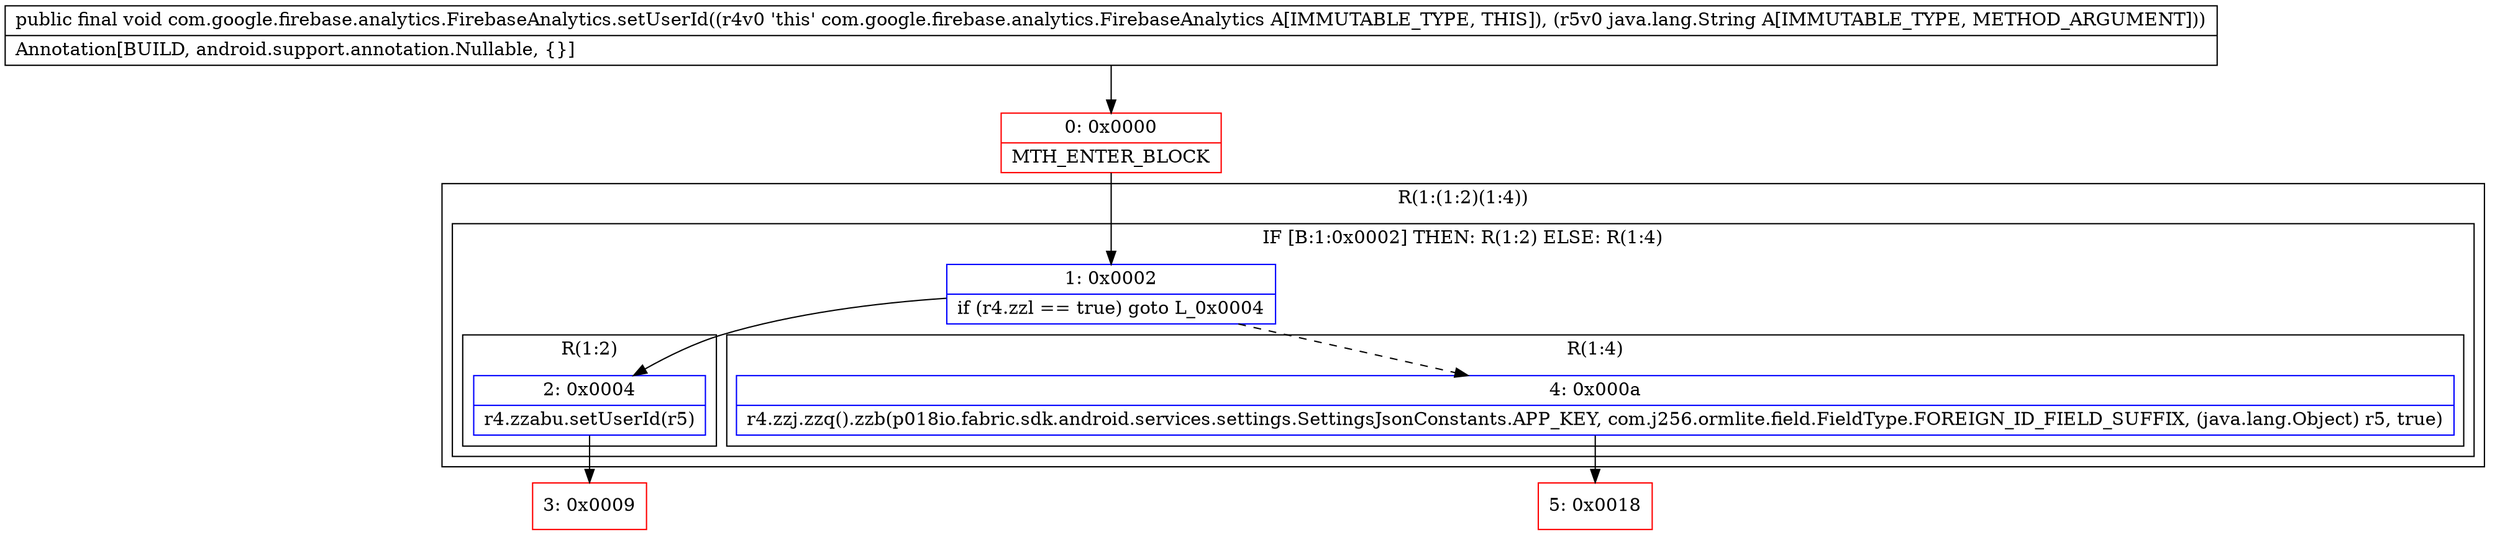 digraph "CFG forcom.google.firebase.analytics.FirebaseAnalytics.setUserId(Ljava\/lang\/String;)V" {
subgraph cluster_Region_547170003 {
label = "R(1:(1:2)(1:4))";
node [shape=record,color=blue];
subgraph cluster_IfRegion_1085067587 {
label = "IF [B:1:0x0002] THEN: R(1:2) ELSE: R(1:4)";
node [shape=record,color=blue];
Node_1 [shape=record,label="{1\:\ 0x0002|if (r4.zzl == true) goto L_0x0004\l}"];
subgraph cluster_Region_578883236 {
label = "R(1:2)";
node [shape=record,color=blue];
Node_2 [shape=record,label="{2\:\ 0x0004|r4.zzabu.setUserId(r5)\l}"];
}
subgraph cluster_Region_617399083 {
label = "R(1:4)";
node [shape=record,color=blue];
Node_4 [shape=record,label="{4\:\ 0x000a|r4.zzj.zzq().zzb(p018io.fabric.sdk.android.services.settings.SettingsJsonConstants.APP_KEY, com.j256.ormlite.field.FieldType.FOREIGN_ID_FIELD_SUFFIX, (java.lang.Object) r5, true)\l}"];
}
}
}
Node_0 [shape=record,color=red,label="{0\:\ 0x0000|MTH_ENTER_BLOCK\l}"];
Node_3 [shape=record,color=red,label="{3\:\ 0x0009}"];
Node_5 [shape=record,color=red,label="{5\:\ 0x0018}"];
MethodNode[shape=record,label="{public final void com.google.firebase.analytics.FirebaseAnalytics.setUserId((r4v0 'this' com.google.firebase.analytics.FirebaseAnalytics A[IMMUTABLE_TYPE, THIS]), (r5v0 java.lang.String A[IMMUTABLE_TYPE, METHOD_ARGUMENT]))  | Annotation[BUILD, android.support.annotation.Nullable, \{\}]\l}"];
MethodNode -> Node_0;
Node_1 -> Node_2;
Node_1 -> Node_4[style=dashed];
Node_2 -> Node_3;
Node_4 -> Node_5;
Node_0 -> Node_1;
}

